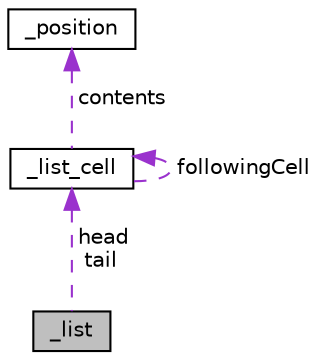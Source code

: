 digraph "_list"
{
 // LATEX_PDF_SIZE
  edge [fontname="Helvetica",fontsize="10",labelfontname="Helvetica",labelfontsize="10"];
  node [fontname="Helvetica",fontsize="10",shape=record];
  Node1 [label="_list",height=0.2,width=0.4,color="black", fillcolor="grey75", style="filled", fontcolor="black",tooltip="A structure to represent a lifo object."];
  Node2 -> Node1 [dir="back",color="darkorchid3",fontsize="10",style="dashed",label=" head\ntail" ,fontname="Helvetica"];
  Node2 [label="_list_cell",height=0.2,width=0.4,color="black", fillcolor="white", style="filled",URL="$struct__list__cell.html",tooltip="A structure to represent a cell object."];
  Node3 -> Node2 [dir="back",color="darkorchid3",fontsize="10",style="dashed",label=" contents" ,fontname="Helvetica"];
  Node3 [label="_position",height=0.2,width=0.4,color="black", fillcolor="white", style="filled",URL="$struct__position.html",tooltip="A structure to represent the position."];
  Node2 -> Node2 [dir="back",color="darkorchid3",fontsize="10",style="dashed",label=" followingCell" ,fontname="Helvetica"];
}
